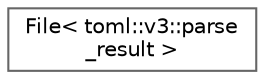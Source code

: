 digraph "Graphical Class Hierarchy"
{
 // LATEX_PDF_SIZE
  bgcolor="transparent";
  edge [fontname=Helvetica,fontsize=10,labelfontname=Helvetica,labelfontsize=10];
  node [fontname=Helvetica,fontsize=10,shape=box,height=0.2,width=0.4];
  rankdir="LR";
  Node0 [id="Node000000",label="File\< toml::v3::parse\l_result \>",height=0.2,width=0.4,color="grey40", fillcolor="white", style="filled",URL="$struct_file.html",tooltip=" "];
}
